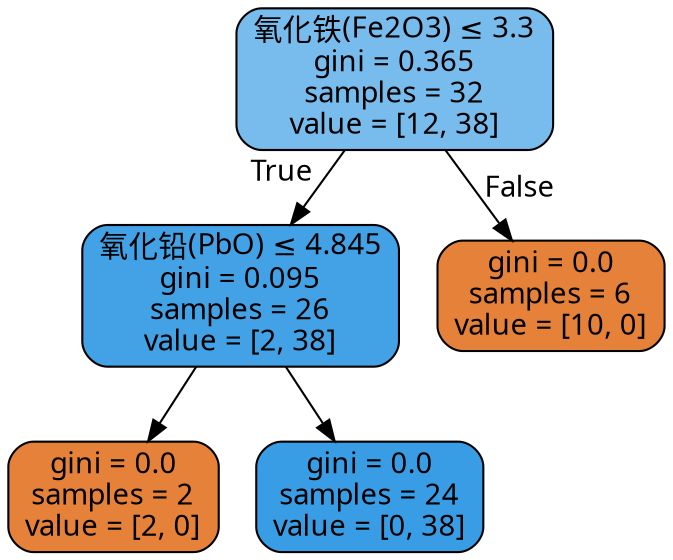 digraph Tree {
node [shape=box, style="filled, rounded", color="black", fontname="DengXian"] ;
edge [fontname="DengXian"] ;
0 [label=<氧化铁(Fe2O3) &le; 3.3<br/>gini = 0.365<br/>samples = 32<br/>value = [12, 38]>, fillcolor="#78bced"] ;
1 [label=<氧化铅(PbO) &le; 4.845<br/>gini = 0.095<br/>samples = 26<br/>value = [2, 38]>, fillcolor="#43a2e6"] ;
0 -> 1 [labeldistance=2.5, labelangle=45, headlabel="True"] ;
2 [label=<gini = 0.0<br/>samples = 2<br/>value = [2, 0]>, fillcolor="#e58139"] ;
1 -> 2 ;
3 [label=<gini = 0.0<br/>samples = 24<br/>value = [0, 38]>, fillcolor="#399de5"] ;
1 -> 3 ;
4 [label=<gini = 0.0<br/>samples = 6<br/>value = [10, 0]>, fillcolor="#e58139"] ;
0 -> 4 [labeldistance=2.5, labelangle=-45, headlabel="False"] ;
}